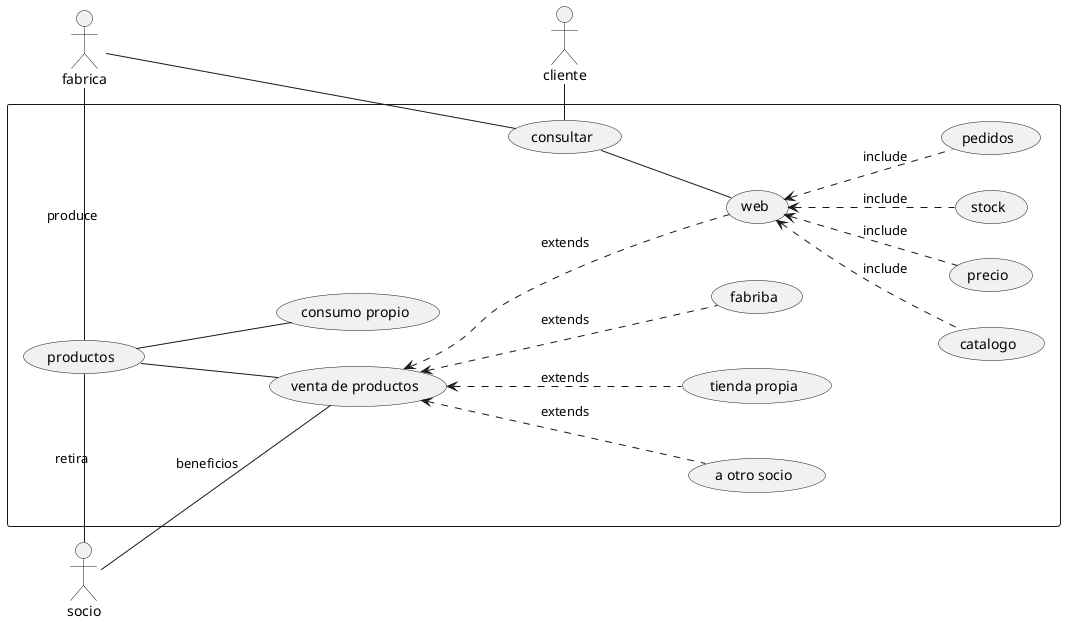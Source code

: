 @startuml Fabrica 
left to right direction
skinparam packagestyle rectangulo de

actor cliente 
actor socio 
actor fabrica 

rectangle {
    fabrica - (productos): produce 
    socio - (productos): retira
    cliente - (consultar)
    socio -- (venta de productos): beneficios
    productos -- (venta de productos)
    productos -- (consumo propio)
    fabrica - (consultar)
    (consultar) -- (web)
    (venta de productos) <... (web): extends
    (venta de productos) <... (a otro socio): extends
    (venta de productos) <... (tienda propia): extends
    (venta de productos) <... (fabriba): extends
    (web) <.. (catalogo) : include
    (web) <.. (precio): include
    (web) <.. (stock): include
    (web) <.. (pedidos): include
    
    }
    
@enduml 